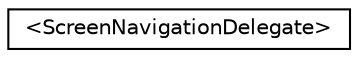 digraph G
{
  edge [fontname="Helvetica",fontsize="10",labelfontname="Helvetica",labelfontsize="10"];
  node [fontname="Helvetica",fontsize="10",shape=record];
  rankdir="LR";
  Node1 [label="\<ScreenNavigationDelegate\>",height=0.2,width=0.4,color="black", fillcolor="white", style="filled",URL="$protocol_screen_navigation_delegate-p.html"];
}
